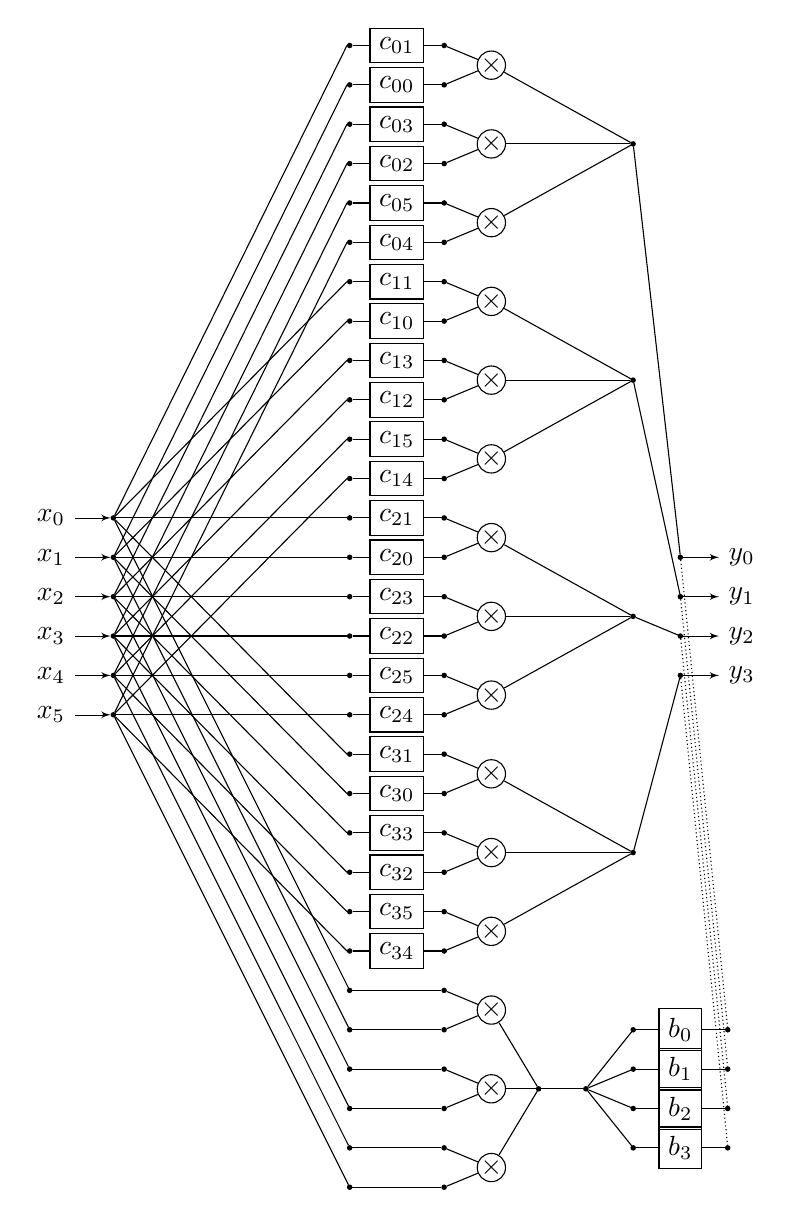 % Define two helper counters
\begin{tikzpicture}[yscale=0.5, xscale=1.2, node distance=0.3cm, auto]
    \tikzstyle{n} = [circle, fill, minimum size=2pt, inner sep=0pt, outer sep=0pt]
    \tikzstyle{mul} = [circle, draw, inner sep=0pt]
    \tikzstyle{addconstant} = [rectangle, draw]

    % line styles
    \tikzstyle{add} = [-]
    \tikzstyle{subtract} = [densely dotted]

    % Draw inputs
    \newcounter{col}
    \foreach \x in {0,...,5}
    {
        \node (x\x)
            [n, pin={[pin edge={latex'-, black}] left : $x_{\x}$}]
            at (\arabic{col},-\x-12)
            {};
    }


    % Constants c00..c35
    \stepcounter{col}
    \stepcounter{col}
    \stepcounter{col}
    \newcounter{i}
    \foreach \crow / \ccol in {
        0/1, 0/0, 0/3, 0/2, 0/5, 0/4,
        1/1, 1/0, 1/3, 1/2, 1/5, 1/4,
        2/1, 2/0, 2/3, 2/2, 2/5, 2/4,
        3/1, 3/0, 3/3, 3/2, 3/5, 3/4}
    {
        \node (c_text\crow\ccol)
            [addconstant]
            at (\arabic{col},-\arabic{i})
            {$c_{\crow\ccol}$};

        \node (c\crow\ccol_east)
            [n, left of=c_text\crow\ccol, node distance=0.6cm]
            {};

        \path (c\crow\ccol_east.east) edge[add] (c_text\crow\ccol.west);

        \node (c\crow\ccol_west)
            [n, right of=c_text\crow\ccol, node distance=0.6cm]
            {};

        \path (c\crow\ccol_west.east) edge[add] (c_text\crow\ccol.east);

        \stepcounter{i}
    }

    % x passthroughs
    \foreach \x in {0,...,5}
    {
        \node (x_pa\x)
            [n]
            at (\arabic{col}-0.5,-\arabic{i}-\x)
            {};

        \node (x_pb\x)
            [n]
            at (\arabic{col}+0.5,-\arabic{i}-\x)
            {};

        \path (x_pa\x) edge[add] (x_pb\x);
        \path (x\x) edge[add] (x_pa\x);
    }

    % c_{i}{c} + x_{x}
    \foreach \c / \x in {1/0, 0/1, 3/2, 2/3, 5/4, 4/5}
        \foreach \i in {0,...,3}
        {
            \path (x\x) edge[add] (c\i\c_east.west);
        }

    % multiplications
    \stepcounter{col}
    \setcounter{i}{0}
    \foreach \ca / \cb in {
        01/00, 03/02, 05/04,
        11/10, 13/12, 15/14,
        21/20, 23/22, 25/24,
        31/30, 33/32, 35/34}
    {
        \node (mul\ca\cb)
            [mul]
            at (\arabic{col},-\arabic{i}*2-0.5)
            {${\times}$};

        \path (c\ca_west) edge[add] (mul\ca\cb);
        \path (c\cb_west) edge[add] (mul\ca\cb);

        \stepcounter{i}
    }

    % x passthrough multiplications
    \foreach \xa / \xb in {0/1, 2/3, 4/5}
    {
        \node (mulx\xa\xb)
            [mul]
            at (\arabic{col},-\arabic{i}*2-0.5)
            {${\times}$};

        \path (x_pb\xa) edge[add] (mulx\xa\xb);
        \path (x_pb\xb) edge[add] (mulx\xa\xb);

        \stepcounter{i}
    }

    % addition
    \stepcounter{col}
    \node (add_mulxa)
        [n]
        at (\arabic{col}-0.5, -26.5)
        {};

    \node (add_mulxb)
        [n]
        at (\arabic{col}, -26.5)
        {};

    \path (add_mulxa) edge[add] (add_mulxb);
    \foreach \xa / \xb in {0/1, 2/3, 4/5}
    {
        \path (mulx\xa\xb) edge[add] (add_mulxa);
    }

    % b0..b3
    \stepcounter{col}
    \setcounter{i}{25}
    \foreach \x in {0,...,3}
    {
        \node (b_text\x)
            [addconstant]
            at (\arabic{col},-\arabic{i})
            {$b_{\x}$};

        \node (b\x_left)
            [n, left of=b_text\x, node distance=0.6cm]
            {};
        \path (b\x_left) edge[add] (b_text\x.west);

        \node (b\x_right)
            [n, right of=b_text\x, node distance=0.6cm]
            {};
        \path (b\x_right) edge[add] (b_text\x.east);

        \path (b\x_left) edge[add] (add_mulxb);

        \stepcounter{i}
    }

    % final addition
    \setcounter{col}{\arabic{col}-1}
    \setcounter{i}{1}
    \foreach \ca / \cb / \cc in {
        0100/0302/0504,
        1110/1312/1514,
        2120/2322/2524,
        3130/3332/3534}
    {
        \node (finaladd_left\ca\cb\cc)
            [n]
            at (\arabic{col}-0.5,-\arabic{i}*6+3.5)
            {};

        \path (mul\ca) edge[add] (finaladd_left\ca\cb\cc);
        \path (mul\cb) edge[add] (finaladd_left\ca\cb\cc);
        \path (mul\cc) edge[add] (finaladd_left\ca\cb\cc);

        \stepcounter{i}
    }

    % Draw outputs
    \setcounter{col}{\arabic{col}+3}
    \foreach \y in {0,...,3}
    {
        \node (y\y) 
            [n, pin={[pin edge={-latex', black}] right : $y_{\y}$}]
            at (\arabic{col},-\y-13)
            {};
    }

    \path (y0) edge[add] (finaladd_left010003020504);
    \path (y1) edge[add] (finaladd_left111013121514);
    \path (y2) edge[add] (finaladd_left212023222524);
    \path (y3) edge[add] (finaladd_left313033323534);

    \path (y0) edge[subtract] (b0_right);
    \path (y1) edge[subtract] (b1_right);
    \path (y2) edge[subtract] (b2_right);
    \path (y3) edge[subtract] (b3_right);

\end{tikzpicture}
